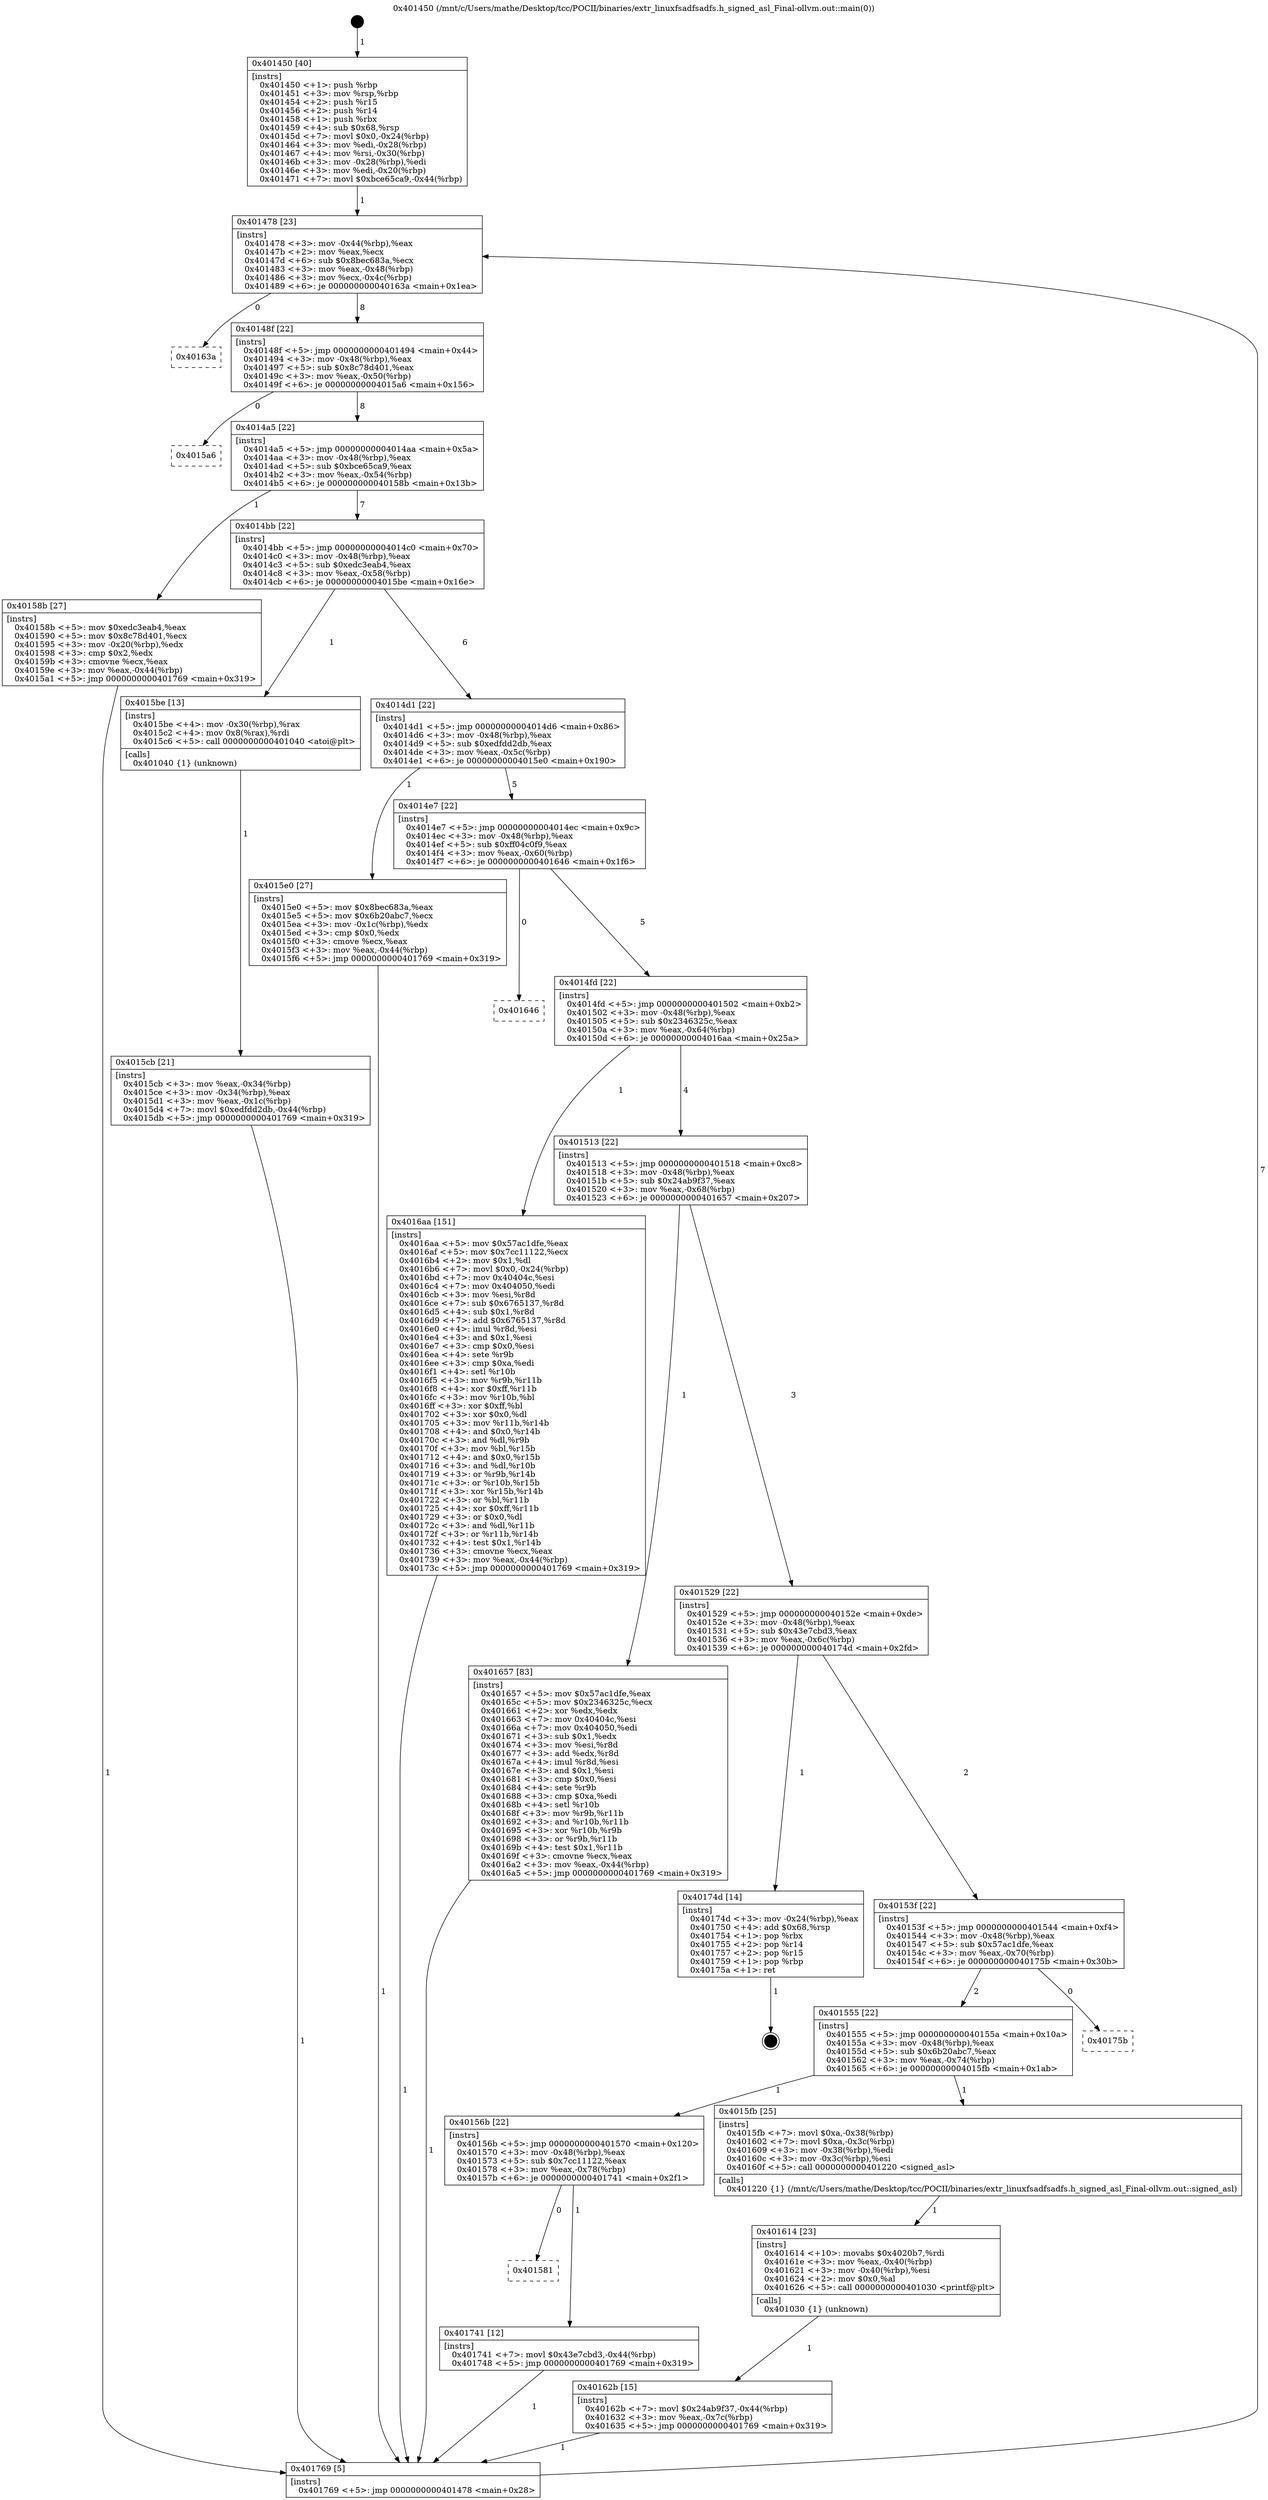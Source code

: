 digraph "0x401450" {
  label = "0x401450 (/mnt/c/Users/mathe/Desktop/tcc/POCII/binaries/extr_linuxfsadfsadfs.h_signed_asl_Final-ollvm.out::main(0))"
  labelloc = "t"
  node[shape=record]

  Entry [label="",width=0.3,height=0.3,shape=circle,fillcolor=black,style=filled]
  "0x401478" [label="{
     0x401478 [23]\l
     | [instrs]\l
     &nbsp;&nbsp;0x401478 \<+3\>: mov -0x44(%rbp),%eax\l
     &nbsp;&nbsp;0x40147b \<+2\>: mov %eax,%ecx\l
     &nbsp;&nbsp;0x40147d \<+6\>: sub $0x8bec683a,%ecx\l
     &nbsp;&nbsp;0x401483 \<+3\>: mov %eax,-0x48(%rbp)\l
     &nbsp;&nbsp;0x401486 \<+3\>: mov %ecx,-0x4c(%rbp)\l
     &nbsp;&nbsp;0x401489 \<+6\>: je 000000000040163a \<main+0x1ea\>\l
  }"]
  "0x40163a" [label="{
     0x40163a\l
  }", style=dashed]
  "0x40148f" [label="{
     0x40148f [22]\l
     | [instrs]\l
     &nbsp;&nbsp;0x40148f \<+5\>: jmp 0000000000401494 \<main+0x44\>\l
     &nbsp;&nbsp;0x401494 \<+3\>: mov -0x48(%rbp),%eax\l
     &nbsp;&nbsp;0x401497 \<+5\>: sub $0x8c78d401,%eax\l
     &nbsp;&nbsp;0x40149c \<+3\>: mov %eax,-0x50(%rbp)\l
     &nbsp;&nbsp;0x40149f \<+6\>: je 00000000004015a6 \<main+0x156\>\l
  }"]
  Exit [label="",width=0.3,height=0.3,shape=circle,fillcolor=black,style=filled,peripheries=2]
  "0x4015a6" [label="{
     0x4015a6\l
  }", style=dashed]
  "0x4014a5" [label="{
     0x4014a5 [22]\l
     | [instrs]\l
     &nbsp;&nbsp;0x4014a5 \<+5\>: jmp 00000000004014aa \<main+0x5a\>\l
     &nbsp;&nbsp;0x4014aa \<+3\>: mov -0x48(%rbp),%eax\l
     &nbsp;&nbsp;0x4014ad \<+5\>: sub $0xbce65ca9,%eax\l
     &nbsp;&nbsp;0x4014b2 \<+3\>: mov %eax,-0x54(%rbp)\l
     &nbsp;&nbsp;0x4014b5 \<+6\>: je 000000000040158b \<main+0x13b\>\l
  }"]
  "0x401581" [label="{
     0x401581\l
  }", style=dashed]
  "0x40158b" [label="{
     0x40158b [27]\l
     | [instrs]\l
     &nbsp;&nbsp;0x40158b \<+5\>: mov $0xedc3eab4,%eax\l
     &nbsp;&nbsp;0x401590 \<+5\>: mov $0x8c78d401,%ecx\l
     &nbsp;&nbsp;0x401595 \<+3\>: mov -0x20(%rbp),%edx\l
     &nbsp;&nbsp;0x401598 \<+3\>: cmp $0x2,%edx\l
     &nbsp;&nbsp;0x40159b \<+3\>: cmovne %ecx,%eax\l
     &nbsp;&nbsp;0x40159e \<+3\>: mov %eax,-0x44(%rbp)\l
     &nbsp;&nbsp;0x4015a1 \<+5\>: jmp 0000000000401769 \<main+0x319\>\l
  }"]
  "0x4014bb" [label="{
     0x4014bb [22]\l
     | [instrs]\l
     &nbsp;&nbsp;0x4014bb \<+5\>: jmp 00000000004014c0 \<main+0x70\>\l
     &nbsp;&nbsp;0x4014c0 \<+3\>: mov -0x48(%rbp),%eax\l
     &nbsp;&nbsp;0x4014c3 \<+5\>: sub $0xedc3eab4,%eax\l
     &nbsp;&nbsp;0x4014c8 \<+3\>: mov %eax,-0x58(%rbp)\l
     &nbsp;&nbsp;0x4014cb \<+6\>: je 00000000004015be \<main+0x16e\>\l
  }"]
  "0x401769" [label="{
     0x401769 [5]\l
     | [instrs]\l
     &nbsp;&nbsp;0x401769 \<+5\>: jmp 0000000000401478 \<main+0x28\>\l
  }"]
  "0x401450" [label="{
     0x401450 [40]\l
     | [instrs]\l
     &nbsp;&nbsp;0x401450 \<+1\>: push %rbp\l
     &nbsp;&nbsp;0x401451 \<+3\>: mov %rsp,%rbp\l
     &nbsp;&nbsp;0x401454 \<+2\>: push %r15\l
     &nbsp;&nbsp;0x401456 \<+2\>: push %r14\l
     &nbsp;&nbsp;0x401458 \<+1\>: push %rbx\l
     &nbsp;&nbsp;0x401459 \<+4\>: sub $0x68,%rsp\l
     &nbsp;&nbsp;0x40145d \<+7\>: movl $0x0,-0x24(%rbp)\l
     &nbsp;&nbsp;0x401464 \<+3\>: mov %edi,-0x28(%rbp)\l
     &nbsp;&nbsp;0x401467 \<+4\>: mov %rsi,-0x30(%rbp)\l
     &nbsp;&nbsp;0x40146b \<+3\>: mov -0x28(%rbp),%edi\l
     &nbsp;&nbsp;0x40146e \<+3\>: mov %edi,-0x20(%rbp)\l
     &nbsp;&nbsp;0x401471 \<+7\>: movl $0xbce65ca9,-0x44(%rbp)\l
  }"]
  "0x401741" [label="{
     0x401741 [12]\l
     | [instrs]\l
     &nbsp;&nbsp;0x401741 \<+7\>: movl $0x43e7cbd3,-0x44(%rbp)\l
     &nbsp;&nbsp;0x401748 \<+5\>: jmp 0000000000401769 \<main+0x319\>\l
  }"]
  "0x4015be" [label="{
     0x4015be [13]\l
     | [instrs]\l
     &nbsp;&nbsp;0x4015be \<+4\>: mov -0x30(%rbp),%rax\l
     &nbsp;&nbsp;0x4015c2 \<+4\>: mov 0x8(%rax),%rdi\l
     &nbsp;&nbsp;0x4015c6 \<+5\>: call 0000000000401040 \<atoi@plt\>\l
     | [calls]\l
     &nbsp;&nbsp;0x401040 \{1\} (unknown)\l
  }"]
  "0x4014d1" [label="{
     0x4014d1 [22]\l
     | [instrs]\l
     &nbsp;&nbsp;0x4014d1 \<+5\>: jmp 00000000004014d6 \<main+0x86\>\l
     &nbsp;&nbsp;0x4014d6 \<+3\>: mov -0x48(%rbp),%eax\l
     &nbsp;&nbsp;0x4014d9 \<+5\>: sub $0xedfdd2db,%eax\l
     &nbsp;&nbsp;0x4014de \<+3\>: mov %eax,-0x5c(%rbp)\l
     &nbsp;&nbsp;0x4014e1 \<+6\>: je 00000000004015e0 \<main+0x190\>\l
  }"]
  "0x4015cb" [label="{
     0x4015cb [21]\l
     | [instrs]\l
     &nbsp;&nbsp;0x4015cb \<+3\>: mov %eax,-0x34(%rbp)\l
     &nbsp;&nbsp;0x4015ce \<+3\>: mov -0x34(%rbp),%eax\l
     &nbsp;&nbsp;0x4015d1 \<+3\>: mov %eax,-0x1c(%rbp)\l
     &nbsp;&nbsp;0x4015d4 \<+7\>: movl $0xedfdd2db,-0x44(%rbp)\l
     &nbsp;&nbsp;0x4015db \<+5\>: jmp 0000000000401769 \<main+0x319\>\l
  }"]
  "0x40162b" [label="{
     0x40162b [15]\l
     | [instrs]\l
     &nbsp;&nbsp;0x40162b \<+7\>: movl $0x24ab9f37,-0x44(%rbp)\l
     &nbsp;&nbsp;0x401632 \<+3\>: mov %eax,-0x7c(%rbp)\l
     &nbsp;&nbsp;0x401635 \<+5\>: jmp 0000000000401769 \<main+0x319\>\l
  }"]
  "0x4015e0" [label="{
     0x4015e0 [27]\l
     | [instrs]\l
     &nbsp;&nbsp;0x4015e0 \<+5\>: mov $0x8bec683a,%eax\l
     &nbsp;&nbsp;0x4015e5 \<+5\>: mov $0x6b20abc7,%ecx\l
     &nbsp;&nbsp;0x4015ea \<+3\>: mov -0x1c(%rbp),%edx\l
     &nbsp;&nbsp;0x4015ed \<+3\>: cmp $0x0,%edx\l
     &nbsp;&nbsp;0x4015f0 \<+3\>: cmove %ecx,%eax\l
     &nbsp;&nbsp;0x4015f3 \<+3\>: mov %eax,-0x44(%rbp)\l
     &nbsp;&nbsp;0x4015f6 \<+5\>: jmp 0000000000401769 \<main+0x319\>\l
  }"]
  "0x4014e7" [label="{
     0x4014e7 [22]\l
     | [instrs]\l
     &nbsp;&nbsp;0x4014e7 \<+5\>: jmp 00000000004014ec \<main+0x9c\>\l
     &nbsp;&nbsp;0x4014ec \<+3\>: mov -0x48(%rbp),%eax\l
     &nbsp;&nbsp;0x4014ef \<+5\>: sub $0xff04c0f9,%eax\l
     &nbsp;&nbsp;0x4014f4 \<+3\>: mov %eax,-0x60(%rbp)\l
     &nbsp;&nbsp;0x4014f7 \<+6\>: je 0000000000401646 \<main+0x1f6\>\l
  }"]
  "0x401614" [label="{
     0x401614 [23]\l
     | [instrs]\l
     &nbsp;&nbsp;0x401614 \<+10\>: movabs $0x4020b7,%rdi\l
     &nbsp;&nbsp;0x40161e \<+3\>: mov %eax,-0x40(%rbp)\l
     &nbsp;&nbsp;0x401621 \<+3\>: mov -0x40(%rbp),%esi\l
     &nbsp;&nbsp;0x401624 \<+2\>: mov $0x0,%al\l
     &nbsp;&nbsp;0x401626 \<+5\>: call 0000000000401030 \<printf@plt\>\l
     | [calls]\l
     &nbsp;&nbsp;0x401030 \{1\} (unknown)\l
  }"]
  "0x401646" [label="{
     0x401646\l
  }", style=dashed]
  "0x4014fd" [label="{
     0x4014fd [22]\l
     | [instrs]\l
     &nbsp;&nbsp;0x4014fd \<+5\>: jmp 0000000000401502 \<main+0xb2\>\l
     &nbsp;&nbsp;0x401502 \<+3\>: mov -0x48(%rbp),%eax\l
     &nbsp;&nbsp;0x401505 \<+5\>: sub $0x2346325c,%eax\l
     &nbsp;&nbsp;0x40150a \<+3\>: mov %eax,-0x64(%rbp)\l
     &nbsp;&nbsp;0x40150d \<+6\>: je 00000000004016aa \<main+0x25a\>\l
  }"]
  "0x40156b" [label="{
     0x40156b [22]\l
     | [instrs]\l
     &nbsp;&nbsp;0x40156b \<+5\>: jmp 0000000000401570 \<main+0x120\>\l
     &nbsp;&nbsp;0x401570 \<+3\>: mov -0x48(%rbp),%eax\l
     &nbsp;&nbsp;0x401573 \<+5\>: sub $0x7cc11122,%eax\l
     &nbsp;&nbsp;0x401578 \<+3\>: mov %eax,-0x78(%rbp)\l
     &nbsp;&nbsp;0x40157b \<+6\>: je 0000000000401741 \<main+0x2f1\>\l
  }"]
  "0x4016aa" [label="{
     0x4016aa [151]\l
     | [instrs]\l
     &nbsp;&nbsp;0x4016aa \<+5\>: mov $0x57ac1dfe,%eax\l
     &nbsp;&nbsp;0x4016af \<+5\>: mov $0x7cc11122,%ecx\l
     &nbsp;&nbsp;0x4016b4 \<+2\>: mov $0x1,%dl\l
     &nbsp;&nbsp;0x4016b6 \<+7\>: movl $0x0,-0x24(%rbp)\l
     &nbsp;&nbsp;0x4016bd \<+7\>: mov 0x40404c,%esi\l
     &nbsp;&nbsp;0x4016c4 \<+7\>: mov 0x404050,%edi\l
     &nbsp;&nbsp;0x4016cb \<+3\>: mov %esi,%r8d\l
     &nbsp;&nbsp;0x4016ce \<+7\>: sub $0x6765137,%r8d\l
     &nbsp;&nbsp;0x4016d5 \<+4\>: sub $0x1,%r8d\l
     &nbsp;&nbsp;0x4016d9 \<+7\>: add $0x6765137,%r8d\l
     &nbsp;&nbsp;0x4016e0 \<+4\>: imul %r8d,%esi\l
     &nbsp;&nbsp;0x4016e4 \<+3\>: and $0x1,%esi\l
     &nbsp;&nbsp;0x4016e7 \<+3\>: cmp $0x0,%esi\l
     &nbsp;&nbsp;0x4016ea \<+4\>: sete %r9b\l
     &nbsp;&nbsp;0x4016ee \<+3\>: cmp $0xa,%edi\l
     &nbsp;&nbsp;0x4016f1 \<+4\>: setl %r10b\l
     &nbsp;&nbsp;0x4016f5 \<+3\>: mov %r9b,%r11b\l
     &nbsp;&nbsp;0x4016f8 \<+4\>: xor $0xff,%r11b\l
     &nbsp;&nbsp;0x4016fc \<+3\>: mov %r10b,%bl\l
     &nbsp;&nbsp;0x4016ff \<+3\>: xor $0xff,%bl\l
     &nbsp;&nbsp;0x401702 \<+3\>: xor $0x0,%dl\l
     &nbsp;&nbsp;0x401705 \<+3\>: mov %r11b,%r14b\l
     &nbsp;&nbsp;0x401708 \<+4\>: and $0x0,%r14b\l
     &nbsp;&nbsp;0x40170c \<+3\>: and %dl,%r9b\l
     &nbsp;&nbsp;0x40170f \<+3\>: mov %bl,%r15b\l
     &nbsp;&nbsp;0x401712 \<+4\>: and $0x0,%r15b\l
     &nbsp;&nbsp;0x401716 \<+3\>: and %dl,%r10b\l
     &nbsp;&nbsp;0x401719 \<+3\>: or %r9b,%r14b\l
     &nbsp;&nbsp;0x40171c \<+3\>: or %r10b,%r15b\l
     &nbsp;&nbsp;0x40171f \<+3\>: xor %r15b,%r14b\l
     &nbsp;&nbsp;0x401722 \<+3\>: or %bl,%r11b\l
     &nbsp;&nbsp;0x401725 \<+4\>: xor $0xff,%r11b\l
     &nbsp;&nbsp;0x401729 \<+3\>: or $0x0,%dl\l
     &nbsp;&nbsp;0x40172c \<+3\>: and %dl,%r11b\l
     &nbsp;&nbsp;0x40172f \<+3\>: or %r11b,%r14b\l
     &nbsp;&nbsp;0x401732 \<+4\>: test $0x1,%r14b\l
     &nbsp;&nbsp;0x401736 \<+3\>: cmovne %ecx,%eax\l
     &nbsp;&nbsp;0x401739 \<+3\>: mov %eax,-0x44(%rbp)\l
     &nbsp;&nbsp;0x40173c \<+5\>: jmp 0000000000401769 \<main+0x319\>\l
  }"]
  "0x401513" [label="{
     0x401513 [22]\l
     | [instrs]\l
     &nbsp;&nbsp;0x401513 \<+5\>: jmp 0000000000401518 \<main+0xc8\>\l
     &nbsp;&nbsp;0x401518 \<+3\>: mov -0x48(%rbp),%eax\l
     &nbsp;&nbsp;0x40151b \<+5\>: sub $0x24ab9f37,%eax\l
     &nbsp;&nbsp;0x401520 \<+3\>: mov %eax,-0x68(%rbp)\l
     &nbsp;&nbsp;0x401523 \<+6\>: je 0000000000401657 \<main+0x207\>\l
  }"]
  "0x4015fb" [label="{
     0x4015fb [25]\l
     | [instrs]\l
     &nbsp;&nbsp;0x4015fb \<+7\>: movl $0xa,-0x38(%rbp)\l
     &nbsp;&nbsp;0x401602 \<+7\>: movl $0xa,-0x3c(%rbp)\l
     &nbsp;&nbsp;0x401609 \<+3\>: mov -0x38(%rbp),%edi\l
     &nbsp;&nbsp;0x40160c \<+3\>: mov -0x3c(%rbp),%esi\l
     &nbsp;&nbsp;0x40160f \<+5\>: call 0000000000401220 \<signed_asl\>\l
     | [calls]\l
     &nbsp;&nbsp;0x401220 \{1\} (/mnt/c/Users/mathe/Desktop/tcc/POCII/binaries/extr_linuxfsadfsadfs.h_signed_asl_Final-ollvm.out::signed_asl)\l
  }"]
  "0x401657" [label="{
     0x401657 [83]\l
     | [instrs]\l
     &nbsp;&nbsp;0x401657 \<+5\>: mov $0x57ac1dfe,%eax\l
     &nbsp;&nbsp;0x40165c \<+5\>: mov $0x2346325c,%ecx\l
     &nbsp;&nbsp;0x401661 \<+2\>: xor %edx,%edx\l
     &nbsp;&nbsp;0x401663 \<+7\>: mov 0x40404c,%esi\l
     &nbsp;&nbsp;0x40166a \<+7\>: mov 0x404050,%edi\l
     &nbsp;&nbsp;0x401671 \<+3\>: sub $0x1,%edx\l
     &nbsp;&nbsp;0x401674 \<+3\>: mov %esi,%r8d\l
     &nbsp;&nbsp;0x401677 \<+3\>: add %edx,%r8d\l
     &nbsp;&nbsp;0x40167a \<+4\>: imul %r8d,%esi\l
     &nbsp;&nbsp;0x40167e \<+3\>: and $0x1,%esi\l
     &nbsp;&nbsp;0x401681 \<+3\>: cmp $0x0,%esi\l
     &nbsp;&nbsp;0x401684 \<+4\>: sete %r9b\l
     &nbsp;&nbsp;0x401688 \<+3\>: cmp $0xa,%edi\l
     &nbsp;&nbsp;0x40168b \<+4\>: setl %r10b\l
     &nbsp;&nbsp;0x40168f \<+3\>: mov %r9b,%r11b\l
     &nbsp;&nbsp;0x401692 \<+3\>: and %r10b,%r11b\l
     &nbsp;&nbsp;0x401695 \<+3\>: xor %r10b,%r9b\l
     &nbsp;&nbsp;0x401698 \<+3\>: or %r9b,%r11b\l
     &nbsp;&nbsp;0x40169b \<+4\>: test $0x1,%r11b\l
     &nbsp;&nbsp;0x40169f \<+3\>: cmovne %ecx,%eax\l
     &nbsp;&nbsp;0x4016a2 \<+3\>: mov %eax,-0x44(%rbp)\l
     &nbsp;&nbsp;0x4016a5 \<+5\>: jmp 0000000000401769 \<main+0x319\>\l
  }"]
  "0x401529" [label="{
     0x401529 [22]\l
     | [instrs]\l
     &nbsp;&nbsp;0x401529 \<+5\>: jmp 000000000040152e \<main+0xde\>\l
     &nbsp;&nbsp;0x40152e \<+3\>: mov -0x48(%rbp),%eax\l
     &nbsp;&nbsp;0x401531 \<+5\>: sub $0x43e7cbd3,%eax\l
     &nbsp;&nbsp;0x401536 \<+3\>: mov %eax,-0x6c(%rbp)\l
     &nbsp;&nbsp;0x401539 \<+6\>: je 000000000040174d \<main+0x2fd\>\l
  }"]
  "0x401555" [label="{
     0x401555 [22]\l
     | [instrs]\l
     &nbsp;&nbsp;0x401555 \<+5\>: jmp 000000000040155a \<main+0x10a\>\l
     &nbsp;&nbsp;0x40155a \<+3\>: mov -0x48(%rbp),%eax\l
     &nbsp;&nbsp;0x40155d \<+5\>: sub $0x6b20abc7,%eax\l
     &nbsp;&nbsp;0x401562 \<+3\>: mov %eax,-0x74(%rbp)\l
     &nbsp;&nbsp;0x401565 \<+6\>: je 00000000004015fb \<main+0x1ab\>\l
  }"]
  "0x40174d" [label="{
     0x40174d [14]\l
     | [instrs]\l
     &nbsp;&nbsp;0x40174d \<+3\>: mov -0x24(%rbp),%eax\l
     &nbsp;&nbsp;0x401750 \<+4\>: add $0x68,%rsp\l
     &nbsp;&nbsp;0x401754 \<+1\>: pop %rbx\l
     &nbsp;&nbsp;0x401755 \<+2\>: pop %r14\l
     &nbsp;&nbsp;0x401757 \<+2\>: pop %r15\l
     &nbsp;&nbsp;0x401759 \<+1\>: pop %rbp\l
     &nbsp;&nbsp;0x40175a \<+1\>: ret\l
  }"]
  "0x40153f" [label="{
     0x40153f [22]\l
     | [instrs]\l
     &nbsp;&nbsp;0x40153f \<+5\>: jmp 0000000000401544 \<main+0xf4\>\l
     &nbsp;&nbsp;0x401544 \<+3\>: mov -0x48(%rbp),%eax\l
     &nbsp;&nbsp;0x401547 \<+5\>: sub $0x57ac1dfe,%eax\l
     &nbsp;&nbsp;0x40154c \<+3\>: mov %eax,-0x70(%rbp)\l
     &nbsp;&nbsp;0x40154f \<+6\>: je 000000000040175b \<main+0x30b\>\l
  }"]
  "0x40175b" [label="{
     0x40175b\l
  }", style=dashed]
  Entry -> "0x401450" [label=" 1"]
  "0x401478" -> "0x40163a" [label=" 0"]
  "0x401478" -> "0x40148f" [label=" 8"]
  "0x40174d" -> Exit [label=" 1"]
  "0x40148f" -> "0x4015a6" [label=" 0"]
  "0x40148f" -> "0x4014a5" [label=" 8"]
  "0x401741" -> "0x401769" [label=" 1"]
  "0x4014a5" -> "0x40158b" [label=" 1"]
  "0x4014a5" -> "0x4014bb" [label=" 7"]
  "0x40158b" -> "0x401769" [label=" 1"]
  "0x401450" -> "0x401478" [label=" 1"]
  "0x401769" -> "0x401478" [label=" 7"]
  "0x40156b" -> "0x401581" [label=" 0"]
  "0x4014bb" -> "0x4015be" [label=" 1"]
  "0x4014bb" -> "0x4014d1" [label=" 6"]
  "0x4015be" -> "0x4015cb" [label=" 1"]
  "0x4015cb" -> "0x401769" [label=" 1"]
  "0x40156b" -> "0x401741" [label=" 1"]
  "0x4014d1" -> "0x4015e0" [label=" 1"]
  "0x4014d1" -> "0x4014e7" [label=" 5"]
  "0x4015e0" -> "0x401769" [label=" 1"]
  "0x4016aa" -> "0x401769" [label=" 1"]
  "0x4014e7" -> "0x401646" [label=" 0"]
  "0x4014e7" -> "0x4014fd" [label=" 5"]
  "0x401657" -> "0x401769" [label=" 1"]
  "0x4014fd" -> "0x4016aa" [label=" 1"]
  "0x4014fd" -> "0x401513" [label=" 4"]
  "0x40162b" -> "0x401769" [label=" 1"]
  "0x401513" -> "0x401657" [label=" 1"]
  "0x401513" -> "0x401529" [label=" 3"]
  "0x401614" -> "0x40162b" [label=" 1"]
  "0x401529" -> "0x40174d" [label=" 1"]
  "0x401529" -> "0x40153f" [label=" 2"]
  "0x401555" -> "0x40156b" [label=" 1"]
  "0x40153f" -> "0x40175b" [label=" 0"]
  "0x40153f" -> "0x401555" [label=" 2"]
  "0x4015fb" -> "0x401614" [label=" 1"]
  "0x401555" -> "0x4015fb" [label=" 1"]
}

